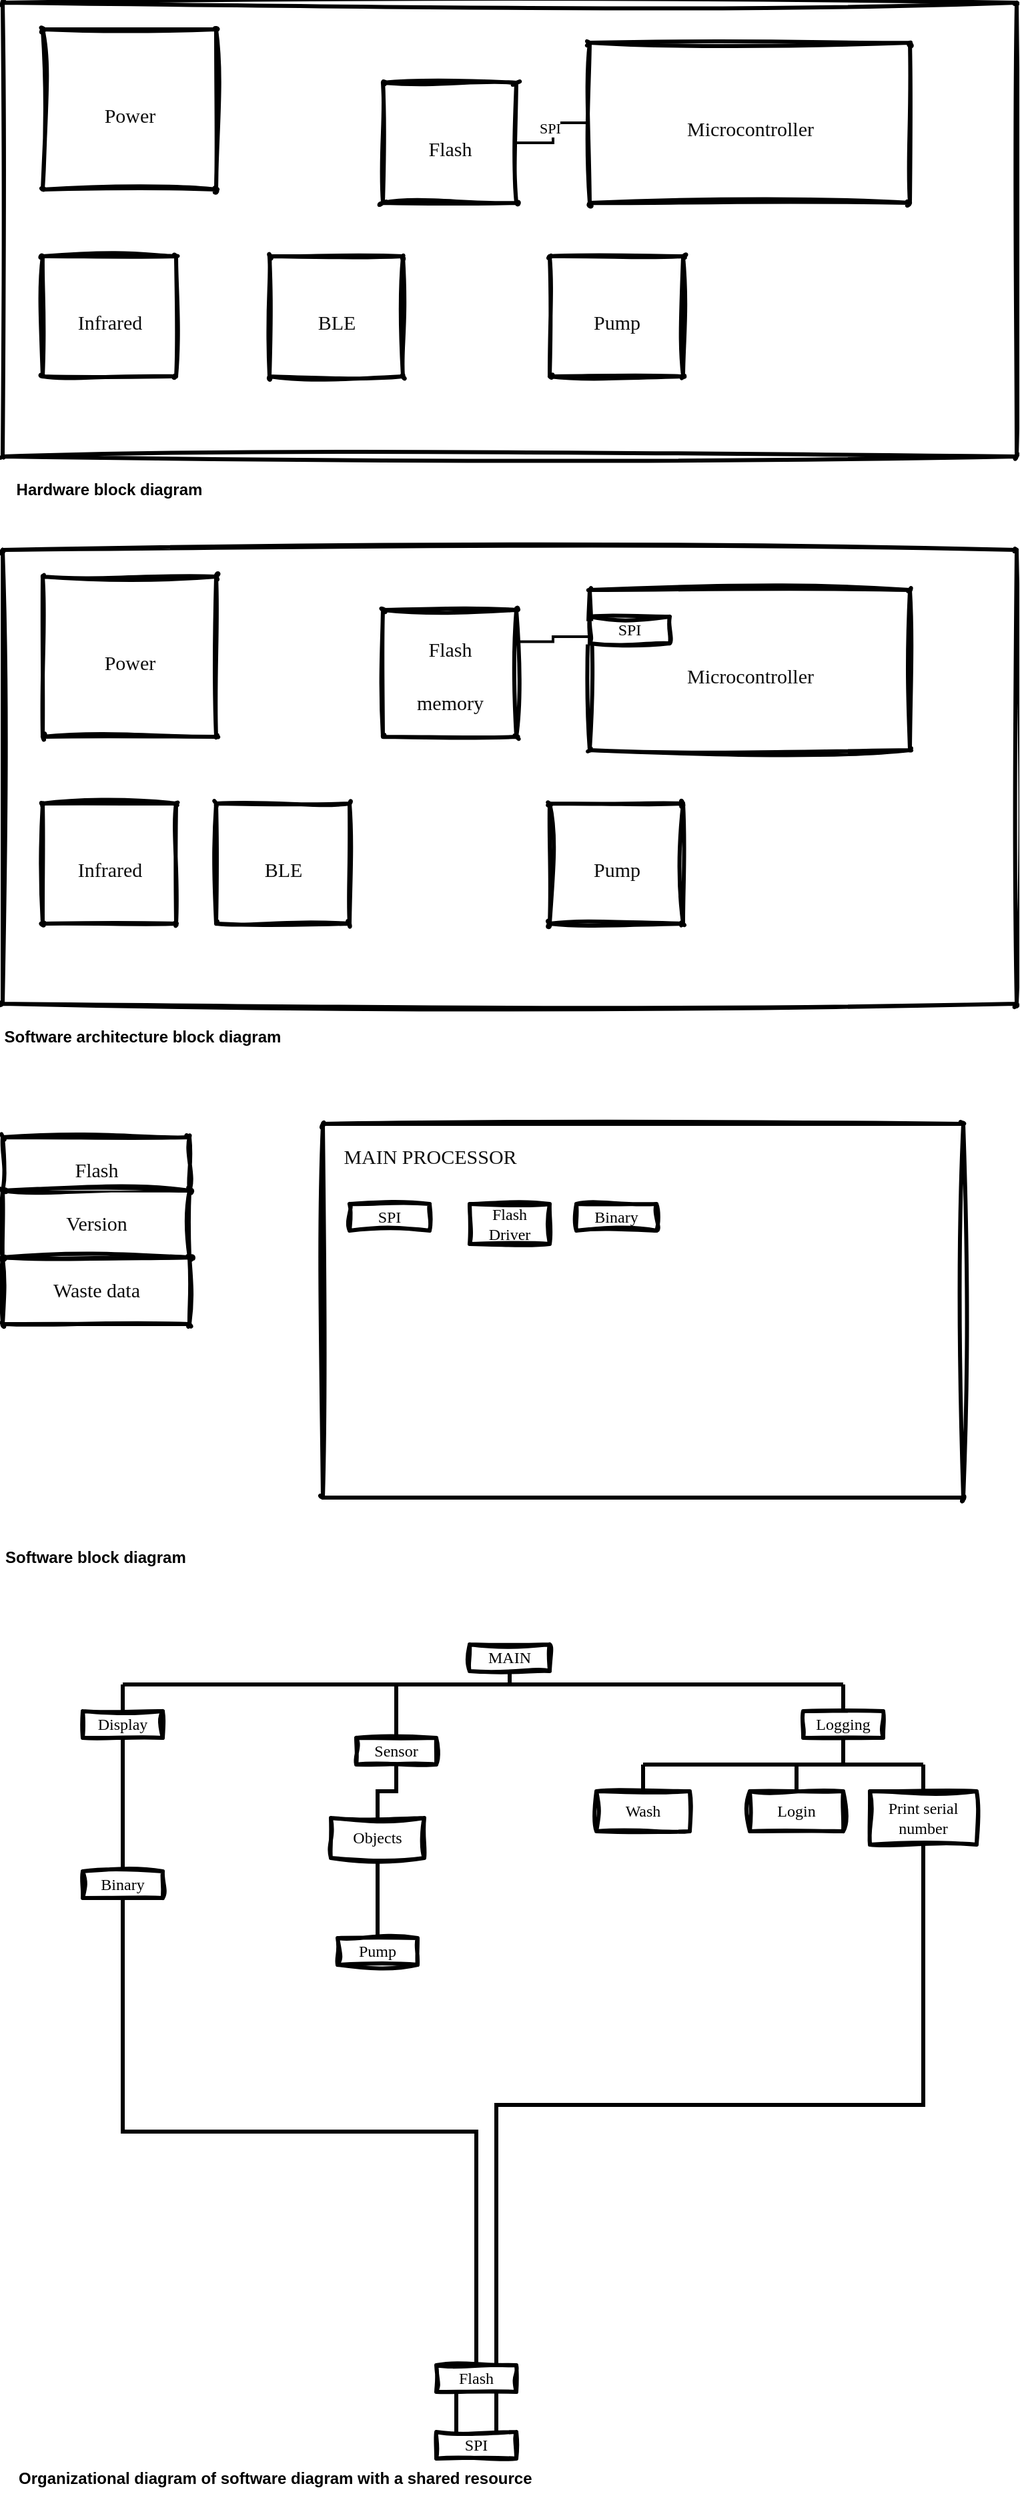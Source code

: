 <mxfile version="23.1.5" type="github">
  <diagram name="Page-1" id="vPZiWdD-PB54DvkDCxN7">
    <mxGraphModel dx="867" dy="551" grid="1" gridSize="10" guides="1" tooltips="1" connect="1" arrows="1" fold="1" page="1" pageScale="1" pageWidth="850" pageHeight="1100" math="0" shadow="0">
      <root>
        <mxCell id="0" />
        <mxCell id="1" parent="0" />
        <mxCell id="oWpsuCF8S4G1BgzhmDhQ-1" value="Hardware block diagram" style="text;html=1;align=center;verticalAlign=middle;whiteSpace=wrap;rounded=0;fontStyle=1" vertex="1" parent="1">
          <mxGeometry x="40" y="430" width="160" height="30" as="geometry" />
        </mxCell>
        <mxCell id="oWpsuCF8S4G1BgzhmDhQ-3" value="" style="swimlane;startSize=0;strokeWidth=3;gradientColor=none;rounded=1;sketch=1;curveFitting=1;jiggle=2;shadow=0;glass=0;" vertex="1" parent="1">
          <mxGeometry x="40" y="80" width="760" height="340" as="geometry" />
        </mxCell>
        <mxCell id="oWpsuCF8S4G1BgzhmDhQ-4" value="" style="swimlane;startSize=0;strokeWidth=3;sketch=1;curveFitting=1;jiggle=2;rounded=1;" vertex="1" parent="oWpsuCF8S4G1BgzhmDhQ-3">
          <mxGeometry x="30" y="20" width="130" height="120" as="geometry" />
        </mxCell>
        <mxCell id="oWpsuCF8S4G1BgzhmDhQ-5" value="&lt;p style=&quot;border: 0px solid rgb(227, 227, 227); box-sizing: border-box; --tw-border-spacing-x: 0; --tw-border-spacing-y: 0; --tw-translate-x: 0; --tw-translate-y: 0; --tw-rotate: 0; --tw-skew-x: 0; --tw-skew-y: 0; --tw-scale-x: 1; --tw-scale-y: 1; --tw-pan-x: ; --tw-pan-y: ; --tw-pinch-zoom: ; --tw-scroll-snap-strictness: proximity; --tw-gradient-from-position: ; --tw-gradient-via-position: ; --tw-gradient-to-position: ; --tw-ordinal: ; --tw-slashed-zero: ; --tw-numeric-figure: ; --tw-numeric-spacing: ; --tw-numeric-fraction: ; --tw-ring-inset: ; --tw-ring-offset-width: 0px; --tw-ring-offset-color: #fff; --tw-ring-color: rgba(69,89,164,.5); --tw-ring-offset-shadow: 0 0 transparent; --tw-ring-shadow: 0 0 transparent; --tw-shadow: 0 0 transparent; --tw-shadow-colored: 0 0 transparent; --tw-blur: ; --tw-brightness: ; --tw-contrast: ; --tw-grayscale: ; --tw-hue-rotate: ; --tw-invert: ; --tw-saturate: ; --tw-sepia: ; --tw-drop-shadow: ; --tw-backdrop-blur: ; --tw-backdrop-brightness: ; --tw-backdrop-contrast: ; --tw-backdrop-grayscale: ; --tw-backdrop-hue-rotate: ; --tw-backdrop-invert: ; --tw-backdrop-opacity: ; --tw-backdrop-saturate: ; --tw-backdrop-sepia: ; font-size: 1.25em; margin: 1rem 0px 0.5rem; line-height: 1.6; color: rgb(13, 13, 13); text-align: start;&quot;&gt;&lt;font&gt;Power&lt;/font&gt;&lt;/p&gt;" style="text;html=1;align=center;verticalAlign=middle;resizable=0;points=[];autosize=1;strokeColor=none;fillColor=none;fontFamily=Comic Sans MS;fontStyle=0;labelBackgroundColor=none;labelBorderColor=none;" vertex="1" parent="oWpsuCF8S4G1BgzhmDhQ-4">
          <mxGeometry x="35" y="30" width="60" height="60" as="geometry" />
        </mxCell>
        <mxCell id="oWpsuCF8S4G1BgzhmDhQ-6" value="" style="swimlane;startSize=0;strokeWidth=3;sketch=1;curveFitting=1;jiggle=2;rounded=1;" vertex="1" parent="oWpsuCF8S4G1BgzhmDhQ-3">
          <mxGeometry x="30" y="190" width="100" height="90" as="geometry" />
        </mxCell>
        <mxCell id="oWpsuCF8S4G1BgzhmDhQ-7" value="&lt;p style=&quot;border: 0px solid rgb(227, 227, 227); box-sizing: border-box; --tw-border-spacing-x: 0; --tw-border-spacing-y: 0; --tw-translate-x: 0; --tw-translate-y: 0; --tw-rotate: 0; --tw-skew-x: 0; --tw-skew-y: 0; --tw-scale-x: 1; --tw-scale-y: 1; --tw-pan-x: ; --tw-pan-y: ; --tw-pinch-zoom: ; --tw-scroll-snap-strictness: proximity; --tw-gradient-from-position: ; --tw-gradient-via-position: ; --tw-gradient-to-position: ; --tw-ordinal: ; --tw-slashed-zero: ; --tw-numeric-figure: ; --tw-numeric-spacing: ; --tw-numeric-fraction: ; --tw-ring-inset: ; --tw-ring-offset-width: 0px; --tw-ring-offset-color: #fff; --tw-ring-color: rgba(69,89,164,.5); --tw-ring-offset-shadow: 0 0 transparent; --tw-ring-shadow: 0 0 transparent; --tw-shadow: 0 0 transparent; --tw-shadow-colored: 0 0 transparent; --tw-blur: ; --tw-brightness: ; --tw-contrast: ; --tw-grayscale: ; --tw-hue-rotate: ; --tw-invert: ; --tw-saturate: ; --tw-sepia: ; --tw-drop-shadow: ; --tw-backdrop-blur: ; --tw-backdrop-brightness: ; --tw-backdrop-contrast: ; --tw-backdrop-grayscale: ; --tw-backdrop-hue-rotate: ; --tw-backdrop-invert: ; --tw-backdrop-opacity: ; --tw-backdrop-saturate: ; --tw-backdrop-sepia: ; font-size: 1.25em; margin: 1rem 0px 0.5rem; line-height: 1.6; color: rgb(13, 13, 13); text-align: start;&quot;&gt;&lt;font&gt;Infrared&lt;/font&gt;&lt;/p&gt;" style="text;html=1;align=center;verticalAlign=middle;resizable=0;points=[];autosize=1;strokeColor=none;fillColor=none;fontFamily=Comic Sans MS;fontStyle=0;labelBackgroundColor=none;labelBorderColor=none;" vertex="1" parent="oWpsuCF8S4G1BgzhmDhQ-6">
          <mxGeometry x="5" y="15" width="90" height="60" as="geometry" />
        </mxCell>
        <mxCell id="oWpsuCF8S4G1BgzhmDhQ-10" value="" style="swimlane;startSize=0;strokeWidth=3;sketch=1;curveFitting=1;jiggle=2;rounded=1;" vertex="1" parent="oWpsuCF8S4G1BgzhmDhQ-3">
          <mxGeometry x="440" y="30" width="240" height="120" as="geometry" />
        </mxCell>
        <mxCell id="oWpsuCF8S4G1BgzhmDhQ-11" value="&lt;p style=&quot;border: 0px solid rgb(227, 227, 227); box-sizing: border-box; --tw-border-spacing-x: 0; --tw-border-spacing-y: 0; --tw-translate-x: 0; --tw-translate-y: 0; --tw-rotate: 0; --tw-skew-x: 0; --tw-skew-y: 0; --tw-scale-x: 1; --tw-scale-y: 1; --tw-pan-x: ; --tw-pan-y: ; --tw-pinch-zoom: ; --tw-scroll-snap-strictness: proximity; --tw-gradient-from-position: ; --tw-gradient-via-position: ; --tw-gradient-to-position: ; --tw-ordinal: ; --tw-slashed-zero: ; --tw-numeric-figure: ; --tw-numeric-spacing: ; --tw-numeric-fraction: ; --tw-ring-inset: ; --tw-ring-offset-width: 0px; --tw-ring-offset-color: #fff; --tw-ring-color: rgba(69,89,164,.5); --tw-ring-offset-shadow: 0 0 transparent; --tw-ring-shadow: 0 0 transparent; --tw-shadow: 0 0 transparent; --tw-shadow-colored: 0 0 transparent; --tw-blur: ; --tw-brightness: ; --tw-contrast: ; --tw-grayscale: ; --tw-hue-rotate: ; --tw-invert: ; --tw-saturate: ; --tw-sepia: ; --tw-drop-shadow: ; --tw-backdrop-blur: ; --tw-backdrop-brightness: ; --tw-backdrop-contrast: ; --tw-backdrop-grayscale: ; --tw-backdrop-hue-rotate: ; --tw-backdrop-invert: ; --tw-backdrop-opacity: ; --tw-backdrop-saturate: ; --tw-backdrop-sepia: ; font-size: 1.25em; margin: 1rem 0px 0.5rem; line-height: 1.6; color: rgb(13, 13, 13); text-align: start;&quot;&gt;&lt;font&gt;Microcontroller&lt;/font&gt;&lt;/p&gt;" style="text;html=1;align=center;verticalAlign=middle;resizable=0;points=[];autosize=1;strokeColor=none;fillColor=none;fontFamily=Comic Sans MS;fontStyle=0;labelBackgroundColor=none;labelBorderColor=none;" vertex="1" parent="oWpsuCF8S4G1BgzhmDhQ-10">
          <mxGeometry x="55" y="30" width="130" height="60" as="geometry" />
        </mxCell>
        <mxCell id="oWpsuCF8S4G1BgzhmDhQ-13" value="" style="swimlane;startSize=0;strokeWidth=3;sketch=1;curveFitting=1;jiggle=2;rounded=1;" vertex="1" parent="oWpsuCF8S4G1BgzhmDhQ-3">
          <mxGeometry x="410" y="190" width="100" height="90" as="geometry" />
        </mxCell>
        <mxCell id="oWpsuCF8S4G1BgzhmDhQ-14" value="&lt;p style=&quot;border: 0px solid rgb(227, 227, 227); box-sizing: border-box; --tw-border-spacing-x: 0; --tw-border-spacing-y: 0; --tw-translate-x: 0; --tw-translate-y: 0; --tw-rotate: 0; --tw-skew-x: 0; --tw-skew-y: 0; --tw-scale-x: 1; --tw-scale-y: 1; --tw-pan-x: ; --tw-pan-y: ; --tw-pinch-zoom: ; --tw-scroll-snap-strictness: proximity; --tw-gradient-from-position: ; --tw-gradient-via-position: ; --tw-gradient-to-position: ; --tw-ordinal: ; --tw-slashed-zero: ; --tw-numeric-figure: ; --tw-numeric-spacing: ; --tw-numeric-fraction: ; --tw-ring-inset: ; --tw-ring-offset-width: 0px; --tw-ring-offset-color: #fff; --tw-ring-color: rgba(69,89,164,.5); --tw-ring-offset-shadow: 0 0 transparent; --tw-ring-shadow: 0 0 transparent; --tw-shadow: 0 0 transparent; --tw-shadow-colored: 0 0 transparent; --tw-blur: ; --tw-brightness: ; --tw-contrast: ; --tw-grayscale: ; --tw-hue-rotate: ; --tw-invert: ; --tw-saturate: ; --tw-sepia: ; --tw-drop-shadow: ; --tw-backdrop-blur: ; --tw-backdrop-brightness: ; --tw-backdrop-contrast: ; --tw-backdrop-grayscale: ; --tw-backdrop-hue-rotate: ; --tw-backdrop-invert: ; --tw-backdrop-opacity: ; --tw-backdrop-saturate: ; --tw-backdrop-sepia: ; font-size: 1.25em; margin: 1rem 0px 0.5rem; line-height: 1.6; color: rgb(13, 13, 13); text-align: start;&quot;&gt;&lt;font&gt;Pump&lt;/font&gt;&lt;/p&gt;" style="text;html=1;align=center;verticalAlign=middle;resizable=0;points=[];autosize=1;strokeColor=none;fillColor=none;fontFamily=Comic Sans MS;fontStyle=0;labelBackgroundColor=none;labelBorderColor=none;" vertex="1" parent="oWpsuCF8S4G1BgzhmDhQ-13">
          <mxGeometry x="20" y="15" width="60" height="60" as="geometry" />
        </mxCell>
        <mxCell id="oWpsuCF8S4G1BgzhmDhQ-30" style="rounded=0;orthogonalLoop=1;jettySize=auto;html=1;exitX=1;exitY=0.5;exitDx=0;exitDy=0;entryX=0;entryY=0.5;entryDx=0;entryDy=0;edgeStyle=orthogonalEdgeStyle;endArrow=none;endFill=0;strokeWidth=2;" edge="1" parent="oWpsuCF8S4G1BgzhmDhQ-3" source="oWpsuCF8S4G1BgzhmDhQ-27" target="oWpsuCF8S4G1BgzhmDhQ-10">
          <mxGeometry relative="1" as="geometry" />
        </mxCell>
        <mxCell id="oWpsuCF8S4G1BgzhmDhQ-31" value="&lt;font face=&quot;Comic Sans MS&quot;&gt;SPI&lt;/font&gt;" style="edgeLabel;html=1;align=center;verticalAlign=middle;resizable=0;points=[];" vertex="1" connectable="0" parent="oWpsuCF8S4G1BgzhmDhQ-30">
          <mxGeometry x="0.141" y="3" relative="1" as="geometry">
            <mxPoint y="1" as="offset" />
          </mxGeometry>
        </mxCell>
        <mxCell id="oWpsuCF8S4G1BgzhmDhQ-27" value="" style="swimlane;startSize=0;strokeWidth=3;sketch=1;curveFitting=1;jiggle=2;rounded=1;" vertex="1" parent="oWpsuCF8S4G1BgzhmDhQ-3">
          <mxGeometry x="285" y="60" width="100" height="90" as="geometry" />
        </mxCell>
        <mxCell id="oWpsuCF8S4G1BgzhmDhQ-28" value="&lt;p style=&quot;border: 0px solid rgb(227, 227, 227); box-sizing: border-box; --tw-border-spacing-x: 0; --tw-border-spacing-y: 0; --tw-translate-x: 0; --tw-translate-y: 0; --tw-rotate: 0; --tw-skew-x: 0; --tw-skew-y: 0; --tw-scale-x: 1; --tw-scale-y: 1; --tw-pan-x: ; --tw-pan-y: ; --tw-pinch-zoom: ; --tw-scroll-snap-strictness: proximity; --tw-gradient-from-position: ; --tw-gradient-via-position: ; --tw-gradient-to-position: ; --tw-ordinal: ; --tw-slashed-zero: ; --tw-numeric-figure: ; --tw-numeric-spacing: ; --tw-numeric-fraction: ; --tw-ring-inset: ; --tw-ring-offset-width: 0px; --tw-ring-offset-color: #fff; --tw-ring-color: rgba(69,89,164,.5); --tw-ring-offset-shadow: 0 0 transparent; --tw-ring-shadow: 0 0 transparent; --tw-shadow: 0 0 transparent; --tw-shadow-colored: 0 0 transparent; --tw-blur: ; --tw-brightness: ; --tw-contrast: ; --tw-grayscale: ; --tw-hue-rotate: ; --tw-invert: ; --tw-saturate: ; --tw-sepia: ; --tw-drop-shadow: ; --tw-backdrop-blur: ; --tw-backdrop-brightness: ; --tw-backdrop-contrast: ; --tw-backdrop-grayscale: ; --tw-backdrop-hue-rotate: ; --tw-backdrop-invert: ; --tw-backdrop-opacity: ; --tw-backdrop-saturate: ; --tw-backdrop-sepia: ; font-size: 1.25em; margin: 1rem 0px 0.5rem; line-height: 1.6; color: rgb(13, 13, 13); text-align: start;&quot;&gt;&lt;font&gt;Flash&lt;/font&gt;&lt;/p&gt;" style="text;html=1;align=center;verticalAlign=middle;resizable=0;points=[];autosize=1;strokeColor=none;fillColor=none;fontFamily=Comic Sans MS;fontStyle=0;labelBackgroundColor=none;labelBorderColor=none;" vertex="1" parent="oWpsuCF8S4G1BgzhmDhQ-27">
          <mxGeometry x="20" y="15" width="60" height="60" as="geometry" />
        </mxCell>
        <mxCell id="oWpsuCF8S4G1BgzhmDhQ-8" value="" style="swimlane;startSize=0;strokeWidth=3;sketch=1;curveFitting=1;jiggle=2;rounded=1;" vertex="1" parent="oWpsuCF8S4G1BgzhmDhQ-3">
          <mxGeometry x="200" y="190" width="100" height="90" as="geometry" />
        </mxCell>
        <mxCell id="oWpsuCF8S4G1BgzhmDhQ-9" value="&lt;p style=&quot;border: 0px solid rgb(227, 227, 227); box-sizing: border-box; --tw-border-spacing-x: 0; --tw-border-spacing-y: 0; --tw-translate-x: 0; --tw-translate-y: 0; --tw-rotate: 0; --tw-skew-x: 0; --tw-skew-y: 0; --tw-scale-x: 1; --tw-scale-y: 1; --tw-pan-x: ; --tw-pan-y: ; --tw-pinch-zoom: ; --tw-scroll-snap-strictness: proximity; --tw-gradient-from-position: ; --tw-gradient-via-position: ; --tw-gradient-to-position: ; --tw-ordinal: ; --tw-slashed-zero: ; --tw-numeric-figure: ; --tw-numeric-spacing: ; --tw-numeric-fraction: ; --tw-ring-inset: ; --tw-ring-offset-width: 0px; --tw-ring-offset-color: #fff; --tw-ring-color: rgba(69,89,164,.5); --tw-ring-offset-shadow: 0 0 transparent; --tw-ring-shadow: 0 0 transparent; --tw-shadow: 0 0 transparent; --tw-shadow-colored: 0 0 transparent; --tw-blur: ; --tw-brightness: ; --tw-contrast: ; --tw-grayscale: ; --tw-hue-rotate: ; --tw-invert: ; --tw-saturate: ; --tw-sepia: ; --tw-drop-shadow: ; --tw-backdrop-blur: ; --tw-backdrop-brightness: ; --tw-backdrop-contrast: ; --tw-backdrop-grayscale: ; --tw-backdrop-hue-rotate: ; --tw-backdrop-invert: ; --tw-backdrop-opacity: ; --tw-backdrop-saturate: ; --tw-backdrop-sepia: ; font-size: 1.25em; margin: 1rem 0px 0.5rem; line-height: 1.6; color: rgb(13, 13, 13); text-align: start;&quot;&gt;&lt;font&gt;BLE&lt;/font&gt;&lt;/p&gt;" style="text;html=1;align=center;verticalAlign=middle;resizable=0;points=[];autosize=1;strokeColor=none;fillColor=none;fontFamily=Comic Sans MS;fontStyle=0;labelBackgroundColor=none;labelBorderColor=none;" vertex="1" parent="oWpsuCF8S4G1BgzhmDhQ-8">
          <mxGeometry x="25" y="15" width="50" height="60" as="geometry" />
        </mxCell>
        <mxCell id="oWpsuCF8S4G1BgzhmDhQ-15" value="Software architecture block diagram" style="text;html=1;align=center;verticalAlign=middle;whiteSpace=wrap;rounded=0;fontStyle=1" vertex="1" parent="1">
          <mxGeometry x="40" y="840" width="210" height="30" as="geometry" />
        </mxCell>
        <mxCell id="oWpsuCF8S4G1BgzhmDhQ-16" value="" style="swimlane;startSize=0;strokeWidth=3;gradientColor=none;rounded=1;sketch=1;curveFitting=1;jiggle=2;shadow=0;glass=0;" vertex="1" parent="1">
          <mxGeometry x="40" y="490" width="760" height="340" as="geometry" />
        </mxCell>
        <mxCell id="oWpsuCF8S4G1BgzhmDhQ-17" value="" style="swimlane;startSize=0;strokeWidth=3;sketch=1;curveFitting=1;jiggle=2;rounded=1;" vertex="1" parent="oWpsuCF8S4G1BgzhmDhQ-16">
          <mxGeometry x="30" y="20" width="130" height="120" as="geometry" />
        </mxCell>
        <mxCell id="oWpsuCF8S4G1BgzhmDhQ-18" value="&lt;p style=&quot;border: 0px solid rgb(227, 227, 227); box-sizing: border-box; --tw-border-spacing-x: 0; --tw-border-spacing-y: 0; --tw-translate-x: 0; --tw-translate-y: 0; --tw-rotate: 0; --tw-skew-x: 0; --tw-skew-y: 0; --tw-scale-x: 1; --tw-scale-y: 1; --tw-pan-x: ; --tw-pan-y: ; --tw-pinch-zoom: ; --tw-scroll-snap-strictness: proximity; --tw-gradient-from-position: ; --tw-gradient-via-position: ; --tw-gradient-to-position: ; --tw-ordinal: ; --tw-slashed-zero: ; --tw-numeric-figure: ; --tw-numeric-spacing: ; --tw-numeric-fraction: ; --tw-ring-inset: ; --tw-ring-offset-width: 0px; --tw-ring-offset-color: #fff; --tw-ring-color: rgba(69,89,164,.5); --tw-ring-offset-shadow: 0 0 transparent; --tw-ring-shadow: 0 0 transparent; --tw-shadow: 0 0 transparent; --tw-shadow-colored: 0 0 transparent; --tw-blur: ; --tw-brightness: ; --tw-contrast: ; --tw-grayscale: ; --tw-hue-rotate: ; --tw-invert: ; --tw-saturate: ; --tw-sepia: ; --tw-drop-shadow: ; --tw-backdrop-blur: ; --tw-backdrop-brightness: ; --tw-backdrop-contrast: ; --tw-backdrop-grayscale: ; --tw-backdrop-hue-rotate: ; --tw-backdrop-invert: ; --tw-backdrop-opacity: ; --tw-backdrop-saturate: ; --tw-backdrop-sepia: ; font-size: 1.25em; margin: 1rem 0px 0.5rem; line-height: 1.6; color: rgb(13, 13, 13); text-align: start;&quot;&gt;&lt;font&gt;Power&lt;/font&gt;&lt;/p&gt;" style="text;html=1;align=center;verticalAlign=middle;resizable=0;points=[];autosize=1;strokeColor=none;fillColor=none;fontFamily=Comic Sans MS;fontStyle=0;labelBackgroundColor=none;labelBorderColor=none;" vertex="1" parent="oWpsuCF8S4G1BgzhmDhQ-17">
          <mxGeometry x="35" y="30" width="60" height="60" as="geometry" />
        </mxCell>
        <mxCell id="oWpsuCF8S4G1BgzhmDhQ-19" value="" style="swimlane;startSize=0;strokeWidth=3;sketch=1;curveFitting=1;jiggle=2;rounded=1;" vertex="1" parent="oWpsuCF8S4G1BgzhmDhQ-16">
          <mxGeometry x="30" y="190" width="100" height="90" as="geometry" />
        </mxCell>
        <mxCell id="oWpsuCF8S4G1BgzhmDhQ-20" value="&lt;p style=&quot;border: 0px solid rgb(227, 227, 227); box-sizing: border-box; --tw-border-spacing-x: 0; --tw-border-spacing-y: 0; --tw-translate-x: 0; --tw-translate-y: 0; --tw-rotate: 0; --tw-skew-x: 0; --tw-skew-y: 0; --tw-scale-x: 1; --tw-scale-y: 1; --tw-pan-x: ; --tw-pan-y: ; --tw-pinch-zoom: ; --tw-scroll-snap-strictness: proximity; --tw-gradient-from-position: ; --tw-gradient-via-position: ; --tw-gradient-to-position: ; --tw-ordinal: ; --tw-slashed-zero: ; --tw-numeric-figure: ; --tw-numeric-spacing: ; --tw-numeric-fraction: ; --tw-ring-inset: ; --tw-ring-offset-width: 0px; --tw-ring-offset-color: #fff; --tw-ring-color: rgba(69,89,164,.5); --tw-ring-offset-shadow: 0 0 transparent; --tw-ring-shadow: 0 0 transparent; --tw-shadow: 0 0 transparent; --tw-shadow-colored: 0 0 transparent; --tw-blur: ; --tw-brightness: ; --tw-contrast: ; --tw-grayscale: ; --tw-hue-rotate: ; --tw-invert: ; --tw-saturate: ; --tw-sepia: ; --tw-drop-shadow: ; --tw-backdrop-blur: ; --tw-backdrop-brightness: ; --tw-backdrop-contrast: ; --tw-backdrop-grayscale: ; --tw-backdrop-hue-rotate: ; --tw-backdrop-invert: ; --tw-backdrop-opacity: ; --tw-backdrop-saturate: ; --tw-backdrop-sepia: ; font-size: 1.25em; margin: 1rem 0px 0.5rem; line-height: 1.6; color: rgb(13, 13, 13); text-align: start;&quot;&gt;&lt;font&gt;Infrared&lt;/font&gt;&lt;/p&gt;" style="text;html=1;align=center;verticalAlign=middle;resizable=0;points=[];autosize=1;strokeColor=none;fillColor=none;fontFamily=Comic Sans MS;fontStyle=0;labelBackgroundColor=none;labelBorderColor=none;" vertex="1" parent="oWpsuCF8S4G1BgzhmDhQ-19">
          <mxGeometry x="5" y="15" width="90" height="60" as="geometry" />
        </mxCell>
        <mxCell id="oWpsuCF8S4G1BgzhmDhQ-21" value="" style="swimlane;startSize=0;strokeWidth=3;sketch=1;curveFitting=1;jiggle=2;rounded=1;" vertex="1" parent="oWpsuCF8S4G1BgzhmDhQ-16">
          <mxGeometry x="440" y="30" width="240" height="120" as="geometry" />
        </mxCell>
        <mxCell id="oWpsuCF8S4G1BgzhmDhQ-22" value="&lt;p style=&quot;border: 0px solid rgb(227, 227, 227); box-sizing: border-box; --tw-border-spacing-x: 0; --tw-border-spacing-y: 0; --tw-translate-x: 0; --tw-translate-y: 0; --tw-rotate: 0; --tw-skew-x: 0; --tw-skew-y: 0; --tw-scale-x: 1; --tw-scale-y: 1; --tw-pan-x: ; --tw-pan-y: ; --tw-pinch-zoom: ; --tw-scroll-snap-strictness: proximity; --tw-gradient-from-position: ; --tw-gradient-via-position: ; --tw-gradient-to-position: ; --tw-ordinal: ; --tw-slashed-zero: ; --tw-numeric-figure: ; --tw-numeric-spacing: ; --tw-numeric-fraction: ; --tw-ring-inset: ; --tw-ring-offset-width: 0px; --tw-ring-offset-color: #fff; --tw-ring-color: rgba(69,89,164,.5); --tw-ring-offset-shadow: 0 0 transparent; --tw-ring-shadow: 0 0 transparent; --tw-shadow: 0 0 transparent; --tw-shadow-colored: 0 0 transparent; --tw-blur: ; --tw-brightness: ; --tw-contrast: ; --tw-grayscale: ; --tw-hue-rotate: ; --tw-invert: ; --tw-saturate: ; --tw-sepia: ; --tw-drop-shadow: ; --tw-backdrop-blur: ; --tw-backdrop-brightness: ; --tw-backdrop-contrast: ; --tw-backdrop-grayscale: ; --tw-backdrop-hue-rotate: ; --tw-backdrop-invert: ; --tw-backdrop-opacity: ; --tw-backdrop-saturate: ; --tw-backdrop-sepia: ; font-size: 1.25em; margin: 1rem 0px 0.5rem; line-height: 1.6; color: rgb(13, 13, 13); text-align: start;&quot;&gt;&lt;font&gt;Microcontroller&lt;/font&gt;&lt;/p&gt;" style="text;html=1;align=center;verticalAlign=middle;resizable=0;points=[];autosize=1;strokeColor=none;fillColor=none;fontFamily=Comic Sans MS;fontStyle=0;labelBackgroundColor=none;labelBorderColor=none;" vertex="1" parent="oWpsuCF8S4G1BgzhmDhQ-21">
          <mxGeometry x="55" y="30" width="130" height="60" as="geometry" />
        </mxCell>
        <mxCell id="oWpsuCF8S4G1BgzhmDhQ-34" value="&lt;font face=&quot;Comic Sans MS&quot;&gt;SPI&lt;/font&gt;" style="rounded=0;whiteSpace=wrap;html=1;sketch=1;curveFitting=1;jiggle=2;strokeWidth=3;" vertex="1" parent="oWpsuCF8S4G1BgzhmDhQ-21">
          <mxGeometry y="20" width="60" height="20" as="geometry" />
        </mxCell>
        <mxCell id="oWpsuCF8S4G1BgzhmDhQ-23" value="" style="swimlane;startSize=0;strokeWidth=3;sketch=1;curveFitting=1;jiggle=2;rounded=1;" vertex="1" parent="oWpsuCF8S4G1BgzhmDhQ-16">
          <mxGeometry x="410" y="190" width="100" height="90" as="geometry" />
        </mxCell>
        <mxCell id="oWpsuCF8S4G1BgzhmDhQ-24" value="&lt;p style=&quot;border: 0px solid rgb(227, 227, 227); box-sizing: border-box; --tw-border-spacing-x: 0; --tw-border-spacing-y: 0; --tw-translate-x: 0; --tw-translate-y: 0; --tw-rotate: 0; --tw-skew-x: 0; --tw-skew-y: 0; --tw-scale-x: 1; --tw-scale-y: 1; --tw-pan-x: ; --tw-pan-y: ; --tw-pinch-zoom: ; --tw-scroll-snap-strictness: proximity; --tw-gradient-from-position: ; --tw-gradient-via-position: ; --tw-gradient-to-position: ; --tw-ordinal: ; --tw-slashed-zero: ; --tw-numeric-figure: ; --tw-numeric-spacing: ; --tw-numeric-fraction: ; --tw-ring-inset: ; --tw-ring-offset-width: 0px; --tw-ring-offset-color: #fff; --tw-ring-color: rgba(69,89,164,.5); --tw-ring-offset-shadow: 0 0 transparent; --tw-ring-shadow: 0 0 transparent; --tw-shadow: 0 0 transparent; --tw-shadow-colored: 0 0 transparent; --tw-blur: ; --tw-brightness: ; --tw-contrast: ; --tw-grayscale: ; --tw-hue-rotate: ; --tw-invert: ; --tw-saturate: ; --tw-sepia: ; --tw-drop-shadow: ; --tw-backdrop-blur: ; --tw-backdrop-brightness: ; --tw-backdrop-contrast: ; --tw-backdrop-grayscale: ; --tw-backdrop-hue-rotate: ; --tw-backdrop-invert: ; --tw-backdrop-opacity: ; --tw-backdrop-saturate: ; --tw-backdrop-sepia: ; font-size: 1.25em; margin: 1rem 0px 0.5rem; line-height: 1.6; color: rgb(13, 13, 13); text-align: start;&quot;&gt;&lt;font&gt;Pump&lt;/font&gt;&lt;/p&gt;" style="text;html=1;align=center;verticalAlign=middle;resizable=0;points=[];autosize=1;strokeColor=none;fillColor=none;fontFamily=Comic Sans MS;fontStyle=0;labelBackgroundColor=none;labelBorderColor=none;" vertex="1" parent="oWpsuCF8S4G1BgzhmDhQ-23">
          <mxGeometry x="20" y="15" width="60" height="60" as="geometry" />
        </mxCell>
        <mxCell id="oWpsuCF8S4G1BgzhmDhQ-35" style="edgeStyle=orthogonalEdgeStyle;rounded=0;orthogonalLoop=1;jettySize=auto;html=1;exitX=1;exitY=0.25;exitDx=0;exitDy=0;entryX=0;entryY=0.75;entryDx=0;entryDy=0;endArrow=none;endFill=0;strokeWidth=2;" edge="1" parent="oWpsuCF8S4G1BgzhmDhQ-16" source="oWpsuCF8S4G1BgzhmDhQ-32" target="oWpsuCF8S4G1BgzhmDhQ-34">
          <mxGeometry relative="1" as="geometry" />
        </mxCell>
        <mxCell id="oWpsuCF8S4G1BgzhmDhQ-32" value="" style="swimlane;startSize=0;strokeWidth=3;sketch=1;curveFitting=1;jiggle=2;rounded=1;" vertex="1" parent="oWpsuCF8S4G1BgzhmDhQ-16">
          <mxGeometry x="285" y="45" width="100" height="95" as="geometry" />
        </mxCell>
        <mxCell id="oWpsuCF8S4G1BgzhmDhQ-33" value="&lt;p style=&quot;border: 0px solid rgb(227, 227, 227); box-sizing: border-box; --tw-border-spacing-x: 0; --tw-border-spacing-y: 0; --tw-translate-x: 0; --tw-translate-y: 0; --tw-rotate: 0; --tw-skew-x: 0; --tw-skew-y: 0; --tw-scale-x: 1; --tw-scale-y: 1; --tw-pan-x: ; --tw-pan-y: ; --tw-pinch-zoom: ; --tw-scroll-snap-strictness: proximity; --tw-gradient-from-position: ; --tw-gradient-via-position: ; --tw-gradient-to-position: ; --tw-ordinal: ; --tw-slashed-zero: ; --tw-numeric-figure: ; --tw-numeric-spacing: ; --tw-numeric-fraction: ; --tw-ring-inset: ; --tw-ring-offset-width: 0px; --tw-ring-offset-color: #fff; --tw-ring-color: rgba(69,89,164,.5); --tw-ring-offset-shadow: 0 0 transparent; --tw-ring-shadow: 0 0 transparent; --tw-shadow: 0 0 transparent; --tw-shadow-colored: 0 0 transparent; --tw-blur: ; --tw-brightness: ; --tw-contrast: ; --tw-grayscale: ; --tw-hue-rotate: ; --tw-invert: ; --tw-saturate: ; --tw-sepia: ; --tw-drop-shadow: ; --tw-backdrop-blur: ; --tw-backdrop-brightness: ; --tw-backdrop-contrast: ; --tw-backdrop-grayscale: ; --tw-backdrop-hue-rotate: ; --tw-backdrop-invert: ; --tw-backdrop-opacity: ; --tw-backdrop-saturate: ; --tw-backdrop-sepia: ; font-size: 1.25em; margin: 1rem 0px 0.5rem; line-height: 1.6; color: rgb(13, 13, 13);&quot;&gt;&lt;font&gt;Flash&lt;/font&gt;&lt;/p&gt;&lt;p style=&quot;border: 0px solid rgb(227, 227, 227); box-sizing: border-box; --tw-border-spacing-x: 0; --tw-border-spacing-y: 0; --tw-translate-x: 0; --tw-translate-y: 0; --tw-rotate: 0; --tw-skew-x: 0; --tw-skew-y: 0; --tw-scale-x: 1; --tw-scale-y: 1; --tw-pan-x: ; --tw-pan-y: ; --tw-pinch-zoom: ; --tw-scroll-snap-strictness: proximity; --tw-gradient-from-position: ; --tw-gradient-via-position: ; --tw-gradient-to-position: ; --tw-ordinal: ; --tw-slashed-zero: ; --tw-numeric-figure: ; --tw-numeric-spacing: ; --tw-numeric-fraction: ; --tw-ring-inset: ; --tw-ring-offset-width: 0px; --tw-ring-offset-color: #fff; --tw-ring-color: rgba(69,89,164,.5); --tw-ring-offset-shadow: 0 0 transparent; --tw-ring-shadow: 0 0 transparent; --tw-shadow: 0 0 transparent; --tw-shadow-colored: 0 0 transparent; --tw-blur: ; --tw-brightness: ; --tw-contrast: ; --tw-grayscale: ; --tw-hue-rotate: ; --tw-invert: ; --tw-saturate: ; --tw-sepia: ; --tw-drop-shadow: ; --tw-backdrop-blur: ; --tw-backdrop-brightness: ; --tw-backdrop-contrast: ; --tw-backdrop-grayscale: ; --tw-backdrop-hue-rotate: ; --tw-backdrop-invert: ; --tw-backdrop-opacity: ; --tw-backdrop-saturate: ; --tw-backdrop-sepia: ; font-size: 1.25em; margin: 1rem 0px 0.5rem; line-height: 1.6; color: rgb(13, 13, 13);&quot;&gt;&lt;font&gt;memory&lt;/font&gt;&lt;/p&gt;" style="text;html=1;align=center;verticalAlign=middle;resizable=0;points=[];autosize=1;strokeColor=none;fillColor=none;fontFamily=Comic Sans MS;fontStyle=0;labelBackgroundColor=none;labelBorderColor=none;" vertex="1" parent="oWpsuCF8S4G1BgzhmDhQ-32">
          <mxGeometry x="10" y="-5" width="80" height="100" as="geometry" />
        </mxCell>
        <mxCell id="oWpsuCF8S4G1BgzhmDhQ-25" value="" style="swimlane;startSize=0;strokeWidth=3;sketch=1;curveFitting=1;jiggle=2;rounded=1;" vertex="1" parent="1">
          <mxGeometry x="200" y="680" width="100" height="90" as="geometry" />
        </mxCell>
        <mxCell id="oWpsuCF8S4G1BgzhmDhQ-26" value="&lt;p style=&quot;border: 0px solid rgb(227, 227, 227); box-sizing: border-box; --tw-border-spacing-x: 0; --tw-border-spacing-y: 0; --tw-translate-x: 0; --tw-translate-y: 0; --tw-rotate: 0; --tw-skew-x: 0; --tw-skew-y: 0; --tw-scale-x: 1; --tw-scale-y: 1; --tw-pan-x: ; --tw-pan-y: ; --tw-pinch-zoom: ; --tw-scroll-snap-strictness: proximity; --tw-gradient-from-position: ; --tw-gradient-via-position: ; --tw-gradient-to-position: ; --tw-ordinal: ; --tw-slashed-zero: ; --tw-numeric-figure: ; --tw-numeric-spacing: ; --tw-numeric-fraction: ; --tw-ring-inset: ; --tw-ring-offset-width: 0px; --tw-ring-offset-color: #fff; --tw-ring-color: rgba(69,89,164,.5); --tw-ring-offset-shadow: 0 0 transparent; --tw-ring-shadow: 0 0 transparent; --tw-shadow: 0 0 transparent; --tw-shadow-colored: 0 0 transparent; --tw-blur: ; --tw-brightness: ; --tw-contrast: ; --tw-grayscale: ; --tw-hue-rotate: ; --tw-invert: ; --tw-saturate: ; --tw-sepia: ; --tw-drop-shadow: ; --tw-backdrop-blur: ; --tw-backdrop-brightness: ; --tw-backdrop-contrast: ; --tw-backdrop-grayscale: ; --tw-backdrop-hue-rotate: ; --tw-backdrop-invert: ; --tw-backdrop-opacity: ; --tw-backdrop-saturate: ; --tw-backdrop-sepia: ; font-size: 1.25em; margin: 1rem 0px 0.5rem; line-height: 1.6; color: rgb(13, 13, 13); text-align: start;&quot;&gt;&lt;font&gt;BLE&lt;/font&gt;&lt;/p&gt;" style="text;html=1;align=center;verticalAlign=middle;resizable=0;points=[];autosize=1;strokeColor=none;fillColor=none;fontFamily=Comic Sans MS;fontStyle=0;labelBackgroundColor=none;labelBorderColor=none;" vertex="1" parent="oWpsuCF8S4G1BgzhmDhQ-25">
          <mxGeometry x="25" y="15" width="50" height="60" as="geometry" />
        </mxCell>
        <mxCell id="oWpsuCF8S4G1BgzhmDhQ-36" value="" style="swimlane;startSize=0;strokeWidth=3;sketch=1;curveFitting=1;jiggle=2;rounded=1;" vertex="1" parent="1">
          <mxGeometry x="40" y="930" width="140" height="40" as="geometry" />
        </mxCell>
        <mxCell id="oWpsuCF8S4G1BgzhmDhQ-37" value="&lt;p style=&quot;border: 0px solid rgb(227, 227, 227); box-sizing: border-box; --tw-border-spacing-x: 0; --tw-border-spacing-y: 0; --tw-translate-x: 0; --tw-translate-y: 0; --tw-rotate: 0; --tw-skew-x: 0; --tw-skew-y: 0; --tw-scale-x: 1; --tw-scale-y: 1; --tw-pan-x: ; --tw-pan-y: ; --tw-pinch-zoom: ; --tw-scroll-snap-strictness: proximity; --tw-gradient-from-position: ; --tw-gradient-via-position: ; --tw-gradient-to-position: ; --tw-ordinal: ; --tw-slashed-zero: ; --tw-numeric-figure: ; --tw-numeric-spacing: ; --tw-numeric-fraction: ; --tw-ring-inset: ; --tw-ring-offset-width: 0px; --tw-ring-offset-color: #fff; --tw-ring-color: rgba(69,89,164,.5); --tw-ring-offset-shadow: 0 0 transparent; --tw-ring-shadow: 0 0 transparent; --tw-shadow: 0 0 transparent; --tw-shadow-colored: 0 0 transparent; --tw-blur: ; --tw-brightness: ; --tw-contrast: ; --tw-grayscale: ; --tw-hue-rotate: ; --tw-invert: ; --tw-saturate: ; --tw-sepia: ; --tw-drop-shadow: ; --tw-backdrop-blur: ; --tw-backdrop-brightness: ; --tw-backdrop-contrast: ; --tw-backdrop-grayscale: ; --tw-backdrop-hue-rotate: ; --tw-backdrop-invert: ; --tw-backdrop-opacity: ; --tw-backdrop-saturate: ; --tw-backdrop-sepia: ; font-size: 1.25em; margin: 1rem 0px 0.5rem; line-height: 1.6; color: rgb(13, 13, 13); text-align: start;&quot;&gt;&lt;font&gt;Flash&lt;/font&gt;&lt;/p&gt;" style="text;html=1;align=center;verticalAlign=middle;resizable=0;points=[];autosize=1;strokeColor=none;fillColor=none;fontFamily=Comic Sans MS;fontStyle=0;labelBackgroundColor=none;labelBorderColor=none;" vertex="1" parent="oWpsuCF8S4G1BgzhmDhQ-36">
          <mxGeometry x="40" y="-10" width="60" height="60" as="geometry" />
        </mxCell>
        <mxCell id="oWpsuCF8S4G1BgzhmDhQ-38" value="Software block diagram" style="text;html=1;align=left;verticalAlign=middle;whiteSpace=wrap;rounded=0;fontStyle=1" vertex="1" parent="1">
          <mxGeometry x="40" y="1230" width="210" height="30" as="geometry" />
        </mxCell>
        <mxCell id="oWpsuCF8S4G1BgzhmDhQ-39" value="" style="swimlane;startSize=0;strokeWidth=3;sketch=1;curveFitting=1;jiggle=2;rounded=1;" vertex="1" parent="1">
          <mxGeometry x="40" y="970" width="140" height="50" as="geometry" />
        </mxCell>
        <mxCell id="oWpsuCF8S4G1BgzhmDhQ-40" value="&lt;p style=&quot;border: 0px solid rgb(227, 227, 227); box-sizing: border-box; --tw-border-spacing-x: 0; --tw-border-spacing-y: 0; --tw-translate-x: 0; --tw-translate-y: 0; --tw-rotate: 0; --tw-skew-x: 0; --tw-skew-y: 0; --tw-scale-x: 1; --tw-scale-y: 1; --tw-pan-x: ; --tw-pan-y: ; --tw-pinch-zoom: ; --tw-scroll-snap-strictness: proximity; --tw-gradient-from-position: ; --tw-gradient-via-position: ; --tw-gradient-to-position: ; --tw-ordinal: ; --tw-slashed-zero: ; --tw-numeric-figure: ; --tw-numeric-spacing: ; --tw-numeric-fraction: ; --tw-ring-inset: ; --tw-ring-offset-width: 0px; --tw-ring-offset-color: #fff; --tw-ring-color: rgba(69,89,164,.5); --tw-ring-offset-shadow: 0 0 transparent; --tw-ring-shadow: 0 0 transparent; --tw-shadow: 0 0 transparent; --tw-shadow-colored: 0 0 transparent; --tw-blur: ; --tw-brightness: ; --tw-contrast: ; --tw-grayscale: ; --tw-hue-rotate: ; --tw-invert: ; --tw-saturate: ; --tw-sepia: ; --tw-drop-shadow: ; --tw-backdrop-blur: ; --tw-backdrop-brightness: ; --tw-backdrop-contrast: ; --tw-backdrop-grayscale: ; --tw-backdrop-hue-rotate: ; --tw-backdrop-invert: ; --tw-backdrop-opacity: ; --tw-backdrop-saturate: ; --tw-backdrop-sepia: ; font-size: 1.25em; margin: 1rem 0px 0.5rem; line-height: 1.6; color: rgb(13, 13, 13); text-align: start;&quot;&gt;&lt;font&gt;Version&lt;/font&gt;&lt;/p&gt;" style="text;html=1;align=center;verticalAlign=middle;resizable=0;points=[];autosize=1;strokeColor=none;fillColor=none;fontFamily=Comic Sans MS;fontStyle=0;labelBackgroundColor=none;labelBorderColor=none;" vertex="1" parent="oWpsuCF8S4G1BgzhmDhQ-39">
          <mxGeometry x="30" y="-10" width="80" height="60" as="geometry" />
        </mxCell>
        <mxCell id="oWpsuCF8S4G1BgzhmDhQ-41" value="" style="swimlane;startSize=0;strokeWidth=3;sketch=1;curveFitting=1;jiggle=2;rounded=1;" vertex="1" parent="1">
          <mxGeometry x="40" y="1020" width="140" height="50" as="geometry" />
        </mxCell>
        <mxCell id="oWpsuCF8S4G1BgzhmDhQ-42" value="&lt;p style=&quot;border: 0px solid rgb(227, 227, 227); box-sizing: border-box; --tw-border-spacing-x: 0; --tw-border-spacing-y: 0; --tw-translate-x: 0; --tw-translate-y: 0; --tw-rotate: 0; --tw-skew-x: 0; --tw-skew-y: 0; --tw-scale-x: 1; --tw-scale-y: 1; --tw-pan-x: ; --tw-pan-y: ; --tw-pinch-zoom: ; --tw-scroll-snap-strictness: proximity; --tw-gradient-from-position: ; --tw-gradient-via-position: ; --tw-gradient-to-position: ; --tw-ordinal: ; --tw-slashed-zero: ; --tw-numeric-figure: ; --tw-numeric-spacing: ; --tw-numeric-fraction: ; --tw-ring-inset: ; --tw-ring-offset-width: 0px; --tw-ring-offset-color: #fff; --tw-ring-color: rgba(69,89,164,.5); --tw-ring-offset-shadow: 0 0 transparent; --tw-ring-shadow: 0 0 transparent; --tw-shadow: 0 0 transparent; --tw-shadow-colored: 0 0 transparent; --tw-blur: ; --tw-brightness: ; --tw-contrast: ; --tw-grayscale: ; --tw-hue-rotate: ; --tw-invert: ; --tw-saturate: ; --tw-sepia: ; --tw-drop-shadow: ; --tw-backdrop-blur: ; --tw-backdrop-brightness: ; --tw-backdrop-contrast: ; --tw-backdrop-grayscale: ; --tw-backdrop-hue-rotate: ; --tw-backdrop-invert: ; --tw-backdrop-opacity: ; --tw-backdrop-saturate: ; --tw-backdrop-sepia: ; font-size: 1.25em; margin: 1rem 0px 0.5rem; line-height: 1.6; color: rgb(13, 13, 13); text-align: start;&quot;&gt;&lt;font&gt;Waste data&lt;/font&gt;&lt;/p&gt;" style="text;html=1;align=center;verticalAlign=middle;resizable=0;points=[];autosize=1;strokeColor=none;fillColor=none;fontFamily=Comic Sans MS;fontStyle=0;labelBackgroundColor=none;labelBorderColor=none;" vertex="1" parent="oWpsuCF8S4G1BgzhmDhQ-41">
          <mxGeometry x="15" y="-10" width="110" height="60" as="geometry" />
        </mxCell>
        <mxCell id="oWpsuCF8S4G1BgzhmDhQ-43" value="" style="swimlane;startSize=0;strokeWidth=3;sketch=1;curveFitting=1;jiggle=2;rounded=1;" vertex="1" parent="1">
          <mxGeometry x="280" y="920" width="480" height="280" as="geometry" />
        </mxCell>
        <mxCell id="oWpsuCF8S4G1BgzhmDhQ-44" value="&lt;p style=&quot;border: 0px solid rgb(227, 227, 227); box-sizing: border-box; --tw-border-spacing-x: 0; --tw-border-spacing-y: 0; --tw-translate-x: 0; --tw-translate-y: 0; --tw-rotate: 0; --tw-skew-x: 0; --tw-skew-y: 0; --tw-scale-x: 1; --tw-scale-y: 1; --tw-pan-x: ; --tw-pan-y: ; --tw-pinch-zoom: ; --tw-scroll-snap-strictness: proximity; --tw-gradient-from-position: ; --tw-gradient-via-position: ; --tw-gradient-to-position: ; --tw-ordinal: ; --tw-slashed-zero: ; --tw-numeric-figure: ; --tw-numeric-spacing: ; --tw-numeric-fraction: ; --tw-ring-inset: ; --tw-ring-offset-width: 0px; --tw-ring-offset-color: #fff; --tw-ring-color: rgba(69,89,164,.5); --tw-ring-offset-shadow: 0 0 transparent; --tw-ring-shadow: 0 0 transparent; --tw-shadow: 0 0 transparent; --tw-shadow-colored: 0 0 transparent; --tw-blur: ; --tw-brightness: ; --tw-contrast: ; --tw-grayscale: ; --tw-hue-rotate: ; --tw-invert: ; --tw-saturate: ; --tw-sepia: ; --tw-drop-shadow: ; --tw-backdrop-blur: ; --tw-backdrop-brightness: ; --tw-backdrop-contrast: ; --tw-backdrop-grayscale: ; --tw-backdrop-hue-rotate: ; --tw-backdrop-invert: ; --tw-backdrop-opacity: ; --tw-backdrop-saturate: ; --tw-backdrop-sepia: ; font-size: 1.25em; margin: 1rem 0px 0.5rem; line-height: 1.6; color: rgb(13, 13, 13); text-align: start;&quot;&gt;&lt;font&gt;MAIN PROCESSOR&lt;/font&gt;&lt;/p&gt;" style="text;html=1;align=center;verticalAlign=middle;resizable=0;points=[];autosize=1;strokeColor=none;fillColor=none;fontFamily=Comic Sans MS;fontStyle=0;labelBackgroundColor=none;labelBorderColor=none;" vertex="1" parent="oWpsuCF8S4G1BgzhmDhQ-43">
          <mxGeometry y="-10" width="160" height="60" as="geometry" />
        </mxCell>
        <mxCell id="oWpsuCF8S4G1BgzhmDhQ-45" value="&lt;font face=&quot;Comic Sans MS&quot;&gt;SPI&lt;/font&gt;" style="rounded=0;whiteSpace=wrap;html=1;sketch=1;curveFitting=1;jiggle=2;strokeWidth=3;" vertex="1" parent="oWpsuCF8S4G1BgzhmDhQ-43">
          <mxGeometry x="20" y="60" width="60" height="20" as="geometry" />
        </mxCell>
        <mxCell id="oWpsuCF8S4G1BgzhmDhQ-46" value="&lt;font face=&quot;Comic Sans MS&quot;&gt;Flash Driver&lt;/font&gt;" style="rounded=0;whiteSpace=wrap;html=1;sketch=1;curveFitting=1;jiggle=2;strokeWidth=3;" vertex="1" parent="oWpsuCF8S4G1BgzhmDhQ-43">
          <mxGeometry x="110" y="60" width="60" height="30" as="geometry" />
        </mxCell>
        <mxCell id="oWpsuCF8S4G1BgzhmDhQ-47" value="&lt;font face=&quot;Comic Sans MS&quot;&gt;Binary&lt;/font&gt;" style="rounded=0;whiteSpace=wrap;html=1;sketch=1;curveFitting=1;jiggle=2;strokeWidth=3;" vertex="1" parent="oWpsuCF8S4G1BgzhmDhQ-43">
          <mxGeometry x="190" y="60" width="60" height="20" as="geometry" />
        </mxCell>
        <mxCell id="oWpsuCF8S4G1BgzhmDhQ-48" value="Organizational diagram of software diagram with a shared resource" style="text;html=1;align=left;verticalAlign=middle;whiteSpace=wrap;rounded=0;fontStyle=1" vertex="1" parent="1">
          <mxGeometry x="50" y="1920" width="430" height="30" as="geometry" />
        </mxCell>
        <mxCell id="oWpsuCF8S4G1BgzhmDhQ-51" value="&lt;font face=&quot;Comic Sans MS&quot;&gt;MAIN&lt;/font&gt;" style="rounded=0;whiteSpace=wrap;html=1;sketch=1;curveFitting=1;jiggle=2;strokeWidth=3;" vertex="1" parent="1">
          <mxGeometry x="390" y="1310" width="60" height="20" as="geometry" />
        </mxCell>
        <mxCell id="oWpsuCF8S4G1BgzhmDhQ-52" value="&lt;font face=&quot;Comic Sans MS&quot;&gt;Logging&lt;/font&gt;" style="rounded=0;whiteSpace=wrap;html=1;sketch=1;curveFitting=1;jiggle=2;strokeWidth=3;" vertex="1" parent="1">
          <mxGeometry x="640" y="1360" width="60" height="20" as="geometry" />
        </mxCell>
        <mxCell id="oWpsuCF8S4G1BgzhmDhQ-53" value="&lt;font face=&quot;Comic Sans MS&quot;&gt;Sensor&lt;/font&gt;" style="rounded=0;whiteSpace=wrap;html=1;sketch=1;curveFitting=1;jiggle=2;strokeWidth=3;" vertex="1" parent="1">
          <mxGeometry x="305" y="1380" width="60" height="20" as="geometry" />
        </mxCell>
        <mxCell id="oWpsuCF8S4G1BgzhmDhQ-54" value="&lt;font face=&quot;Comic Sans MS&quot;&gt;Pump&lt;/font&gt;" style="rounded=0;whiteSpace=wrap;html=1;sketch=1;curveFitting=1;jiggle=2;strokeWidth=3;" vertex="1" parent="1">
          <mxGeometry x="291" y="1530" width="60" height="20" as="geometry" />
        </mxCell>
        <mxCell id="oWpsuCF8S4G1BgzhmDhQ-55" value="&lt;font face=&quot;Comic Sans MS&quot;&gt;Display&lt;/font&gt;" style="rounded=0;whiteSpace=wrap;html=1;sketch=1;curveFitting=1;jiggle=2;strokeWidth=3;" vertex="1" parent="1">
          <mxGeometry x="100" y="1360" width="60" height="20" as="geometry" />
        </mxCell>
        <mxCell id="oWpsuCF8S4G1BgzhmDhQ-56" value="" style="endArrow=none;html=1;rounded=0;strokeWidth=3;" edge="1" parent="1">
          <mxGeometry width="50" height="50" relative="1" as="geometry">
            <mxPoint x="130" y="1340" as="sourcePoint" />
            <mxPoint x="670" y="1340" as="targetPoint" />
          </mxGeometry>
        </mxCell>
        <mxCell id="oWpsuCF8S4G1BgzhmDhQ-57" value="" style="endArrow=none;html=1;rounded=0;strokeWidth=3;exitX=0.5;exitY=1;exitDx=0;exitDy=0;" edge="1" parent="1" source="oWpsuCF8S4G1BgzhmDhQ-51">
          <mxGeometry width="50" height="50" relative="1" as="geometry">
            <mxPoint x="150" y="1350" as="sourcePoint" />
            <mxPoint x="420" y="1340" as="targetPoint" />
          </mxGeometry>
        </mxCell>
        <mxCell id="oWpsuCF8S4G1BgzhmDhQ-58" value="" style="endArrow=none;html=1;rounded=0;strokeWidth=3;exitX=0.5;exitY=0;exitDx=0;exitDy=0;entryX=0.5;entryY=1;entryDx=0;entryDy=0;" edge="1" parent="1" source="oWpsuCF8S4G1BgzhmDhQ-54" target="oWpsuCF8S4G1BgzhmDhQ-79">
          <mxGeometry width="50" height="50" relative="1" as="geometry">
            <mxPoint x="430" y="1340" as="sourcePoint" />
            <mxPoint x="310" y="1340" as="targetPoint" />
          </mxGeometry>
        </mxCell>
        <mxCell id="oWpsuCF8S4G1BgzhmDhQ-59" value="" style="endArrow=none;html=1;rounded=0;strokeWidth=3;exitX=0.5;exitY=0;exitDx=0;exitDy=0;" edge="1" parent="1" source="oWpsuCF8S4G1BgzhmDhQ-55">
          <mxGeometry width="50" height="50" relative="1" as="geometry">
            <mxPoint x="320" y="1370" as="sourcePoint" />
            <mxPoint x="130" y="1340" as="targetPoint" />
          </mxGeometry>
        </mxCell>
        <mxCell id="oWpsuCF8S4G1BgzhmDhQ-60" value="" style="endArrow=none;html=1;rounded=0;strokeWidth=3;entryX=0.5;entryY=0;entryDx=0;entryDy=0;" edge="1" parent="1" target="oWpsuCF8S4G1BgzhmDhQ-53">
          <mxGeometry width="50" height="50" relative="1" as="geometry">
            <mxPoint x="335" y="1340" as="sourcePoint" />
            <mxPoint x="330" y="1360" as="targetPoint" />
          </mxGeometry>
        </mxCell>
        <mxCell id="oWpsuCF8S4G1BgzhmDhQ-61" value="" style="endArrow=none;html=1;rounded=0;strokeWidth=3;exitX=0.5;exitY=0;exitDx=0;exitDy=0;" edge="1" parent="1" source="oWpsuCF8S4G1BgzhmDhQ-52">
          <mxGeometry width="50" height="50" relative="1" as="geometry">
            <mxPoint x="340" y="1390" as="sourcePoint" />
            <mxPoint x="670" y="1340" as="targetPoint" />
          </mxGeometry>
        </mxCell>
        <mxCell id="oWpsuCF8S4G1BgzhmDhQ-62" value="&lt;font face=&quot;Comic Sans MS&quot;&gt;Print serial number&lt;/font&gt;" style="rounded=0;whiteSpace=wrap;html=1;sketch=1;curveFitting=1;jiggle=2;strokeWidth=3;" vertex="1" parent="1">
          <mxGeometry x="690" y="1420" width="80" height="40" as="geometry" />
        </mxCell>
        <mxCell id="oWpsuCF8S4G1BgzhmDhQ-63" value="&lt;font face=&quot;Comic Sans MS&quot;&gt;Flash&lt;/font&gt;" style="rounded=0;whiteSpace=wrap;html=1;sketch=1;curveFitting=1;jiggle=2;strokeWidth=3;" vertex="1" parent="1">
          <mxGeometry x="365" y="1850" width="60" height="20" as="geometry" />
        </mxCell>
        <mxCell id="oWpsuCF8S4G1BgzhmDhQ-64" value="&lt;font face=&quot;Comic Sans MS&quot;&gt;SPI&lt;/font&gt;" style="rounded=0;whiteSpace=wrap;html=1;sketch=1;curveFitting=1;jiggle=2;strokeWidth=3;" vertex="1" parent="1">
          <mxGeometry x="365" y="1900" width="60" height="20" as="geometry" />
        </mxCell>
        <mxCell id="oWpsuCF8S4G1BgzhmDhQ-65" value="" style="endArrow=none;html=1;rounded=0;strokeWidth=3;entryX=0.5;entryY=1;entryDx=0;entryDy=0;exitX=0.75;exitY=0;exitDx=0;exitDy=0;edgeStyle=elbowEdgeStyle;elbow=vertical;" edge="1" parent="1" source="oWpsuCF8S4G1BgzhmDhQ-63" target="oWpsuCF8S4G1BgzhmDhQ-62">
          <mxGeometry width="50" height="50" relative="1" as="geometry">
            <mxPoint x="140" y="1350" as="sourcePoint" />
            <mxPoint x="680" y="1350" as="targetPoint" />
          </mxGeometry>
        </mxCell>
        <mxCell id="oWpsuCF8S4G1BgzhmDhQ-66" value="&lt;font face=&quot;Comic Sans MS&quot;&gt;Binary&lt;/font&gt;" style="rounded=0;whiteSpace=wrap;html=1;sketch=1;curveFitting=1;jiggle=2;strokeWidth=3;" vertex="1" parent="1">
          <mxGeometry x="100" y="1480" width="60" height="20" as="geometry" />
        </mxCell>
        <mxCell id="oWpsuCF8S4G1BgzhmDhQ-67" value="" style="endArrow=none;html=1;rounded=0;strokeWidth=3;entryX=0.5;entryY=1;entryDx=0;entryDy=0;exitX=0.5;exitY=0;exitDx=0;exitDy=0;edgeStyle=elbowEdgeStyle;elbow=vertical;" edge="1" parent="1" source="oWpsuCF8S4G1BgzhmDhQ-66" target="oWpsuCF8S4G1BgzhmDhQ-55">
          <mxGeometry width="50" height="50" relative="1" as="geometry">
            <mxPoint x="435" y="1560" as="sourcePoint" />
            <mxPoint x="740" y="1470" as="targetPoint" />
          </mxGeometry>
        </mxCell>
        <mxCell id="oWpsuCF8S4G1BgzhmDhQ-68" value="" style="endArrow=none;html=1;rounded=0;strokeWidth=3;entryX=0.5;entryY=0;entryDx=0;entryDy=0;exitX=0.5;exitY=1;exitDx=0;exitDy=0;edgeStyle=elbowEdgeStyle;elbow=vertical;" edge="1" parent="1" source="oWpsuCF8S4G1BgzhmDhQ-66" target="oWpsuCF8S4G1BgzhmDhQ-63">
          <mxGeometry width="50" height="50" relative="1" as="geometry">
            <mxPoint x="140" y="1490" as="sourcePoint" />
            <mxPoint x="140" y="1390" as="targetPoint" />
          </mxGeometry>
        </mxCell>
        <mxCell id="oWpsuCF8S4G1BgzhmDhQ-69" value="" style="endArrow=none;html=1;rounded=0;strokeWidth=3;entryX=0.25;entryY=1;entryDx=0;entryDy=0;exitX=0.25;exitY=0;exitDx=0;exitDy=0;edgeStyle=elbowEdgeStyle;elbow=vertical;" edge="1" parent="1" source="oWpsuCF8S4G1BgzhmDhQ-64" target="oWpsuCF8S4G1BgzhmDhQ-63">
          <mxGeometry width="50" height="50" relative="1" as="geometry">
            <mxPoint x="150" y="1500" as="sourcePoint" />
            <mxPoint x="150" y="1400" as="targetPoint" />
          </mxGeometry>
        </mxCell>
        <mxCell id="oWpsuCF8S4G1BgzhmDhQ-70" value="" style="endArrow=none;html=1;rounded=0;strokeWidth=3;entryX=0.75;entryY=1;entryDx=0;entryDy=0;exitX=0.75;exitY=0;exitDx=0;exitDy=0;edgeStyle=elbowEdgeStyle;elbow=vertical;" edge="1" parent="1" source="oWpsuCF8S4G1BgzhmDhQ-64" target="oWpsuCF8S4G1BgzhmDhQ-63">
          <mxGeometry width="50" height="50" relative="1" as="geometry">
            <mxPoint x="390" y="1600" as="sourcePoint" />
            <mxPoint x="390" y="1570" as="targetPoint" />
          </mxGeometry>
        </mxCell>
        <mxCell id="oWpsuCF8S4G1BgzhmDhQ-71" value="" style="endArrow=none;html=1;rounded=0;strokeWidth=3;entryX=0.5;entryY=0;entryDx=0;entryDy=0;edgeStyle=elbowEdgeStyle;elbow=vertical;" edge="1" parent="1" target="oWpsuCF8S4G1BgzhmDhQ-62">
          <mxGeometry width="50" height="50" relative="1" as="geometry">
            <mxPoint x="730" y="1400" as="sourcePoint" />
            <mxPoint x="400" y="1580" as="targetPoint" />
          </mxGeometry>
        </mxCell>
        <mxCell id="oWpsuCF8S4G1BgzhmDhQ-72" value="" style="endArrow=none;html=1;rounded=0;strokeWidth=3;edgeStyle=elbowEdgeStyle;elbow=vertical;exitX=0.5;exitY=1;exitDx=0;exitDy=0;" edge="1" parent="1" source="oWpsuCF8S4G1BgzhmDhQ-52">
          <mxGeometry width="50" height="50" relative="1" as="geometry">
            <mxPoint x="740" y="1410" as="sourcePoint" />
            <mxPoint x="670" y="1400" as="targetPoint" />
          </mxGeometry>
        </mxCell>
        <mxCell id="oWpsuCF8S4G1BgzhmDhQ-73" value="" style="endArrow=none;html=1;rounded=0;strokeWidth=3;" edge="1" parent="1">
          <mxGeometry width="50" height="50" relative="1" as="geometry">
            <mxPoint x="520" y="1400" as="sourcePoint" />
            <mxPoint x="730" y="1400" as="targetPoint" />
          </mxGeometry>
        </mxCell>
        <mxCell id="oWpsuCF8S4G1BgzhmDhQ-74" value="&lt;font face=&quot;Comic Sans MS&quot;&gt;Login&lt;/font&gt;" style="rounded=0;whiteSpace=wrap;html=1;sketch=1;curveFitting=1;jiggle=2;strokeWidth=3;" vertex="1" parent="1">
          <mxGeometry x="600" y="1420" width="70" height="30" as="geometry" />
        </mxCell>
        <mxCell id="oWpsuCF8S4G1BgzhmDhQ-75" value="&lt;font face=&quot;Comic Sans MS&quot;&gt;Wash&lt;/font&gt;" style="rounded=0;whiteSpace=wrap;html=1;sketch=1;curveFitting=1;jiggle=2;strokeWidth=3;" vertex="1" parent="1">
          <mxGeometry x="485" y="1420" width="70" height="30" as="geometry" />
        </mxCell>
        <mxCell id="oWpsuCF8S4G1BgzhmDhQ-76" value="" style="endArrow=none;html=1;rounded=0;strokeWidth=3;entryX=0.5;entryY=0;entryDx=0;entryDy=0;edgeStyle=elbowEdgeStyle;elbow=vertical;" edge="1" parent="1" target="oWpsuCF8S4G1BgzhmDhQ-74">
          <mxGeometry width="50" height="50" relative="1" as="geometry">
            <mxPoint x="635" y="1400" as="sourcePoint" />
            <mxPoint x="721" y="1430" as="targetPoint" />
          </mxGeometry>
        </mxCell>
        <mxCell id="oWpsuCF8S4G1BgzhmDhQ-78" value="" style="endArrow=none;html=1;rounded=0;strokeWidth=3;entryX=0.5;entryY=0;entryDx=0;entryDy=0;edgeStyle=elbowEdgeStyle;elbow=vertical;" edge="1" parent="1" target="oWpsuCF8S4G1BgzhmDhQ-75">
          <mxGeometry width="50" height="50" relative="1" as="geometry">
            <mxPoint x="520" y="1400" as="sourcePoint" />
            <mxPoint x="551" y="1420" as="targetPoint" />
          </mxGeometry>
        </mxCell>
        <mxCell id="oWpsuCF8S4G1BgzhmDhQ-79" value="&lt;font face=&quot;Comic Sans MS&quot;&gt;Objects&lt;/font&gt;" style="rounded=0;whiteSpace=wrap;html=1;sketch=1;curveFitting=1;jiggle=2;strokeWidth=3;" vertex="1" parent="1">
          <mxGeometry x="286" y="1440" width="70" height="30" as="geometry" />
        </mxCell>
        <mxCell id="oWpsuCF8S4G1BgzhmDhQ-80" value="" style="endArrow=none;html=1;rounded=0;strokeWidth=3;entryX=0.5;entryY=1;entryDx=0;entryDy=0;edgeStyle=elbowEdgeStyle;elbow=vertical;exitX=0.5;exitY=0;exitDx=0;exitDy=0;" edge="1" parent="1" source="oWpsuCF8S4G1BgzhmDhQ-79" target="oWpsuCF8S4G1BgzhmDhQ-53">
          <mxGeometry width="50" height="50" relative="1" as="geometry">
            <mxPoint x="645" y="1410" as="sourcePoint" />
            <mxPoint x="645" y="1430" as="targetPoint" />
          </mxGeometry>
        </mxCell>
      </root>
    </mxGraphModel>
  </diagram>
</mxfile>
